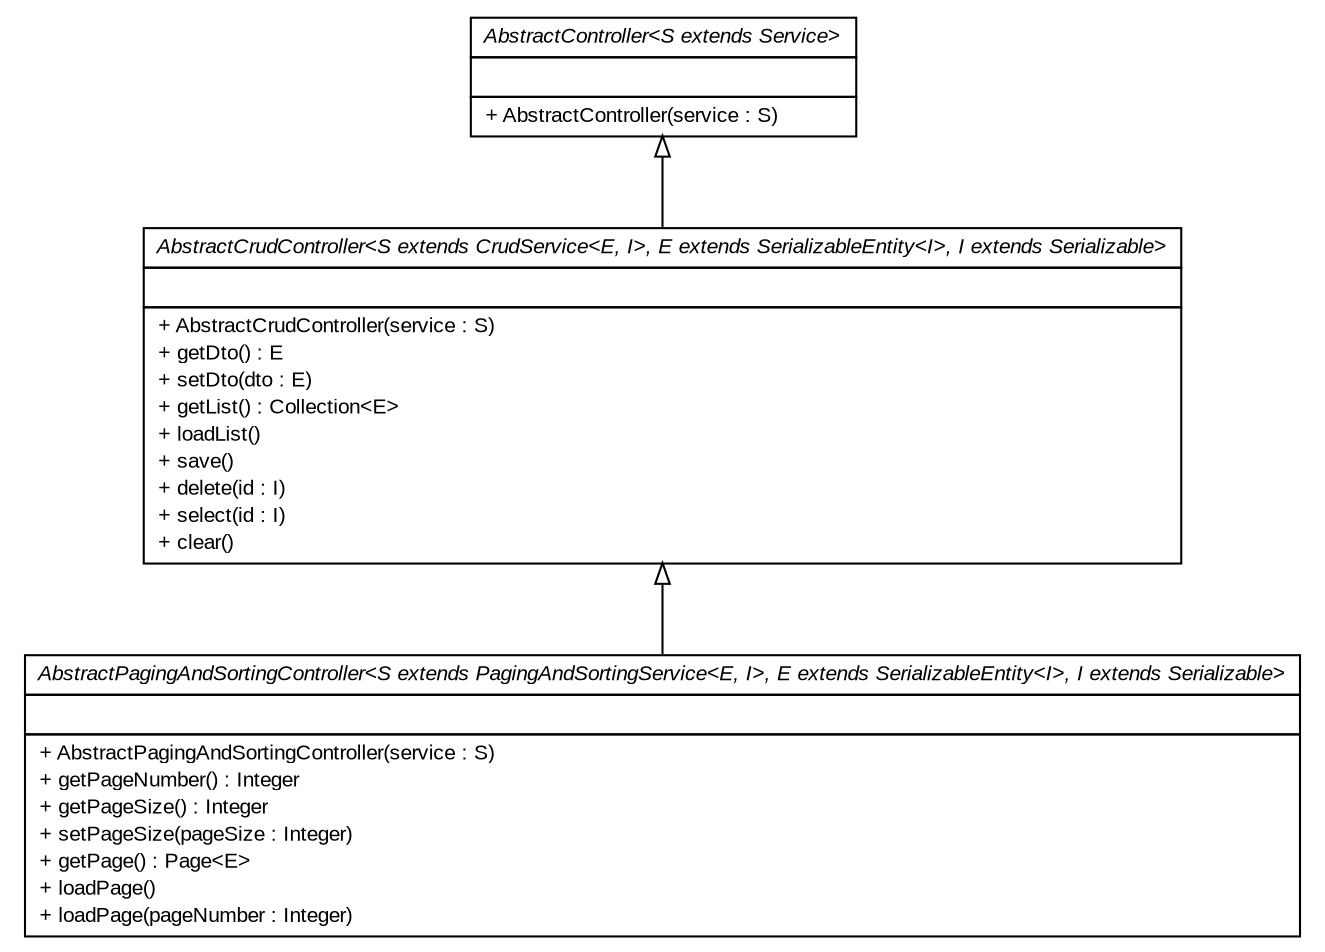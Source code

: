 #!/usr/local/bin/dot
#
# Class diagram 
# Generated by UMLGraph version R5_6 (http://www.umlgraph.org/)
#

digraph G {
	edge [fontname="arial",fontsize=10,labelfontname="arial",labelfontsize=10];
	node [fontname="arial",fontsize=10,shape=plaintext];
	nodesep=0.25;
	ranksep=0.5;
	// br.gov.to.sefaz.common.controller.AbstractPagingAndSortingController<S extends br.gov.to.sefaz.common.service.iface.PagingAndSortingService<E, I>, E extends br.gov.to.sefaz.common.model.SerializableEntity<I>, I extends java.io.Serializable>
	c0 [label=<<table title="br.gov.to.sefaz.common.controller.AbstractPagingAndSortingController" border="0" cellborder="1" cellspacing="0" cellpadding="2" port="p" href="./AbstractPagingAndSortingController.html">
		<tr><td><table border="0" cellspacing="0" cellpadding="1">
<tr><td align="center" balign="center"><font face="arial italic"> AbstractPagingAndSortingController&lt;S extends PagingAndSortingService&lt;E, I&gt;, E extends SerializableEntity&lt;I&gt;, I extends Serializable&gt; </font></td></tr>
		</table></td></tr>
		<tr><td><table border="0" cellspacing="0" cellpadding="1">
<tr><td align="left" balign="left">  </td></tr>
		</table></td></tr>
		<tr><td><table border="0" cellspacing="0" cellpadding="1">
<tr><td align="left" balign="left"> + AbstractPagingAndSortingController(service : S) </td></tr>
<tr><td align="left" balign="left"> + getPageNumber() : Integer </td></tr>
<tr><td align="left" balign="left"> + getPageSize() : Integer </td></tr>
<tr><td align="left" balign="left"> + setPageSize(pageSize : Integer) </td></tr>
<tr><td align="left" balign="left"> + getPage() : Page&lt;E&gt; </td></tr>
<tr><td align="left" balign="left"> + loadPage() </td></tr>
<tr><td align="left" balign="left"> + loadPage(pageNumber : Integer) </td></tr>
		</table></td></tr>
		</table>>, URL="./AbstractPagingAndSortingController.html", fontname="arial", fontcolor="black", fontsize=10.0];
	// br.gov.to.sefaz.common.controller.AbstractCrudController<S extends br.gov.to.sefaz.common.service.iface.CrudService<E, I>, E extends br.gov.to.sefaz.common.model.SerializableEntity<I>, I extends java.io.Serializable>
	c1 [label=<<table title="br.gov.to.sefaz.common.controller.AbstractCrudController" border="0" cellborder="1" cellspacing="0" cellpadding="2" port="p" href="./AbstractCrudController.html">
		<tr><td><table border="0" cellspacing="0" cellpadding="1">
<tr><td align="center" balign="center"><font face="arial italic"> AbstractCrudController&lt;S extends CrudService&lt;E, I&gt;, E extends SerializableEntity&lt;I&gt;, I extends Serializable&gt; </font></td></tr>
		</table></td></tr>
		<tr><td><table border="0" cellspacing="0" cellpadding="1">
<tr><td align="left" balign="left">  </td></tr>
		</table></td></tr>
		<tr><td><table border="0" cellspacing="0" cellpadding="1">
<tr><td align="left" balign="left"> + AbstractCrudController(service : S) </td></tr>
<tr><td align="left" balign="left"> + getDto() : E </td></tr>
<tr><td align="left" balign="left"> + setDto(dto : E) </td></tr>
<tr><td align="left" balign="left"> + getList() : Collection&lt;E&gt; </td></tr>
<tr><td align="left" balign="left"> + loadList() </td></tr>
<tr><td align="left" balign="left"> + save() </td></tr>
<tr><td align="left" balign="left"> + delete(id : I) </td></tr>
<tr><td align="left" balign="left"> + select(id : I) </td></tr>
<tr><td align="left" balign="left"> + clear() </td></tr>
		</table></td></tr>
		</table>>, URL="./AbstractCrudController.html", fontname="arial", fontcolor="black", fontsize=10.0];
	// br.gov.to.sefaz.common.controller.AbstractController<S extends br.gov.to.sefaz.common.service.iface.Service>
	c2 [label=<<table title="br.gov.to.sefaz.common.controller.AbstractController" border="0" cellborder="1" cellspacing="0" cellpadding="2" port="p" href="./AbstractController.html">
		<tr><td><table border="0" cellspacing="0" cellpadding="1">
<tr><td align="center" balign="center"><font face="arial italic"> AbstractController&lt;S extends Service&gt; </font></td></tr>
		</table></td></tr>
		<tr><td><table border="0" cellspacing="0" cellpadding="1">
<tr><td align="left" balign="left">  </td></tr>
		</table></td></tr>
		<tr><td><table border="0" cellspacing="0" cellpadding="1">
<tr><td align="left" balign="left"> + AbstractController(service : S) </td></tr>
		</table></td></tr>
		</table>>, URL="./AbstractController.html", fontname="arial", fontcolor="black", fontsize=10.0];
	//br.gov.to.sefaz.common.controller.AbstractPagingAndSortingController<S extends br.gov.to.sefaz.common.service.iface.PagingAndSortingService<E, I>, E extends br.gov.to.sefaz.common.model.SerializableEntity<I>, I extends java.io.Serializable> extends br.gov.to.sefaz.common.controller.AbstractCrudController<S, E, I>
	c1:p -> c0:p [dir=back,arrowtail=empty];
	//br.gov.to.sefaz.common.controller.AbstractCrudController<S extends br.gov.to.sefaz.common.service.iface.CrudService<E, I>, E extends br.gov.to.sefaz.common.model.SerializableEntity<I>, I extends java.io.Serializable> extends br.gov.to.sefaz.common.controller.AbstractController<S>
	c2:p -> c1:p [dir=back,arrowtail=empty];
}

